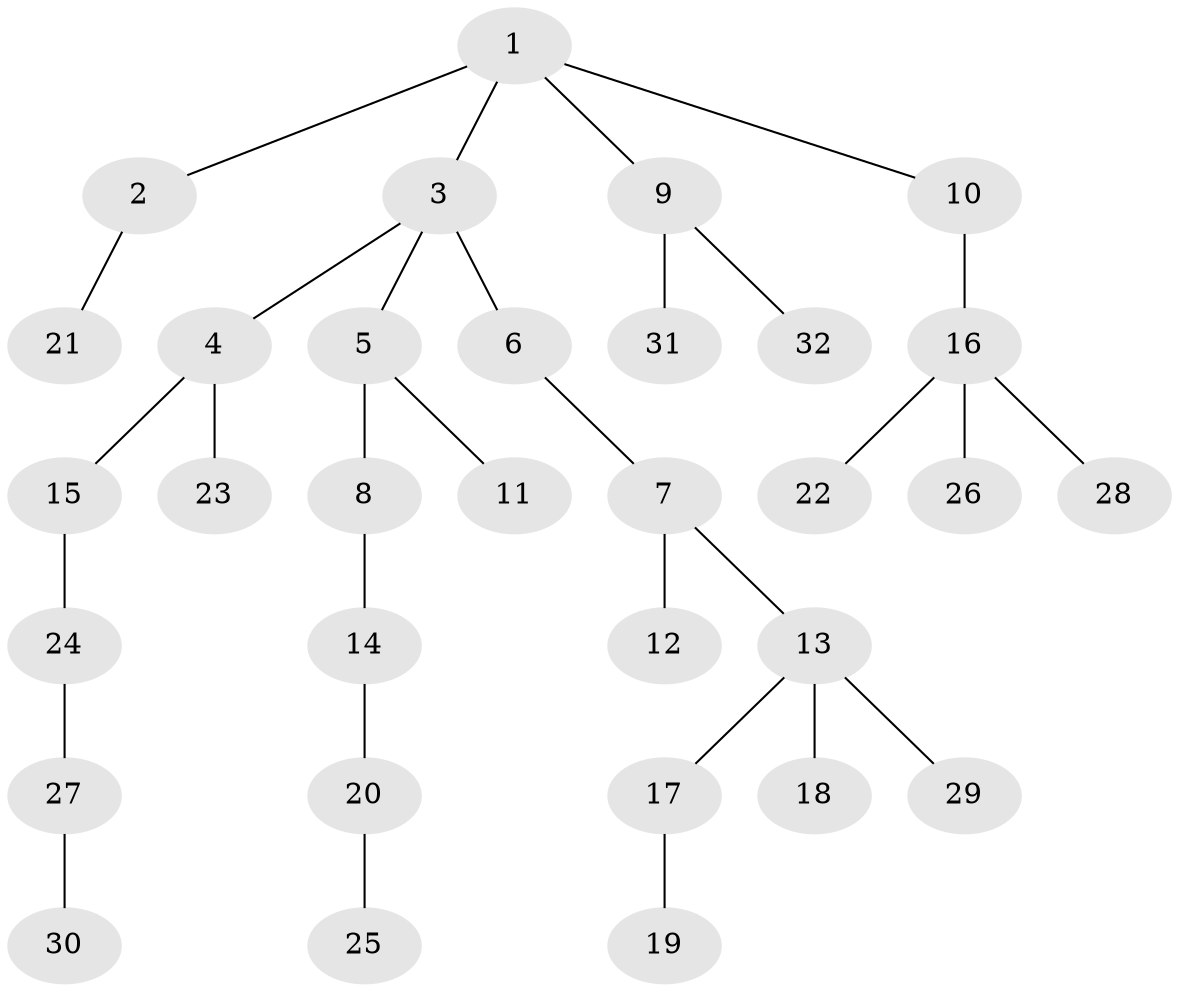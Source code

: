 // original degree distribution, {5: 0.0625, 3: 0.15, 1: 0.5125, 4: 0.075, 2: 0.2}
// Generated by graph-tools (version 1.1) at 2025/51/03/04/25 22:51:47]
// undirected, 32 vertices, 31 edges
graph export_dot {
  node [color=gray90,style=filled];
  1;
  2;
  3;
  4;
  5;
  6;
  7;
  8;
  9;
  10;
  11;
  12;
  13;
  14;
  15;
  16;
  17;
  18;
  19;
  20;
  21;
  22;
  23;
  24;
  25;
  26;
  27;
  28;
  29;
  30;
  31;
  32;
  1 -- 2 [weight=1.0];
  1 -- 3 [weight=1.0];
  1 -- 9 [weight=1.0];
  1 -- 10 [weight=1.0];
  2 -- 21 [weight=1.0];
  3 -- 4 [weight=1.0];
  3 -- 5 [weight=1.0];
  3 -- 6 [weight=1.0];
  4 -- 15 [weight=2.0];
  4 -- 23 [weight=1.0];
  5 -- 8 [weight=1.0];
  5 -- 11 [weight=1.0];
  6 -- 7 [weight=1.0];
  7 -- 12 [weight=2.0];
  7 -- 13 [weight=1.0];
  8 -- 14 [weight=1.0];
  9 -- 31 [weight=1.0];
  9 -- 32 [weight=1.0];
  10 -- 16 [weight=2.0];
  13 -- 17 [weight=1.0];
  13 -- 18 [weight=1.0];
  13 -- 29 [weight=1.0];
  14 -- 20 [weight=1.0];
  15 -- 24 [weight=1.0];
  16 -- 22 [weight=1.0];
  16 -- 26 [weight=1.0];
  16 -- 28 [weight=1.0];
  17 -- 19 [weight=1.0];
  20 -- 25 [weight=1.0];
  24 -- 27 [weight=1.0];
  27 -- 30 [weight=1.0];
}
